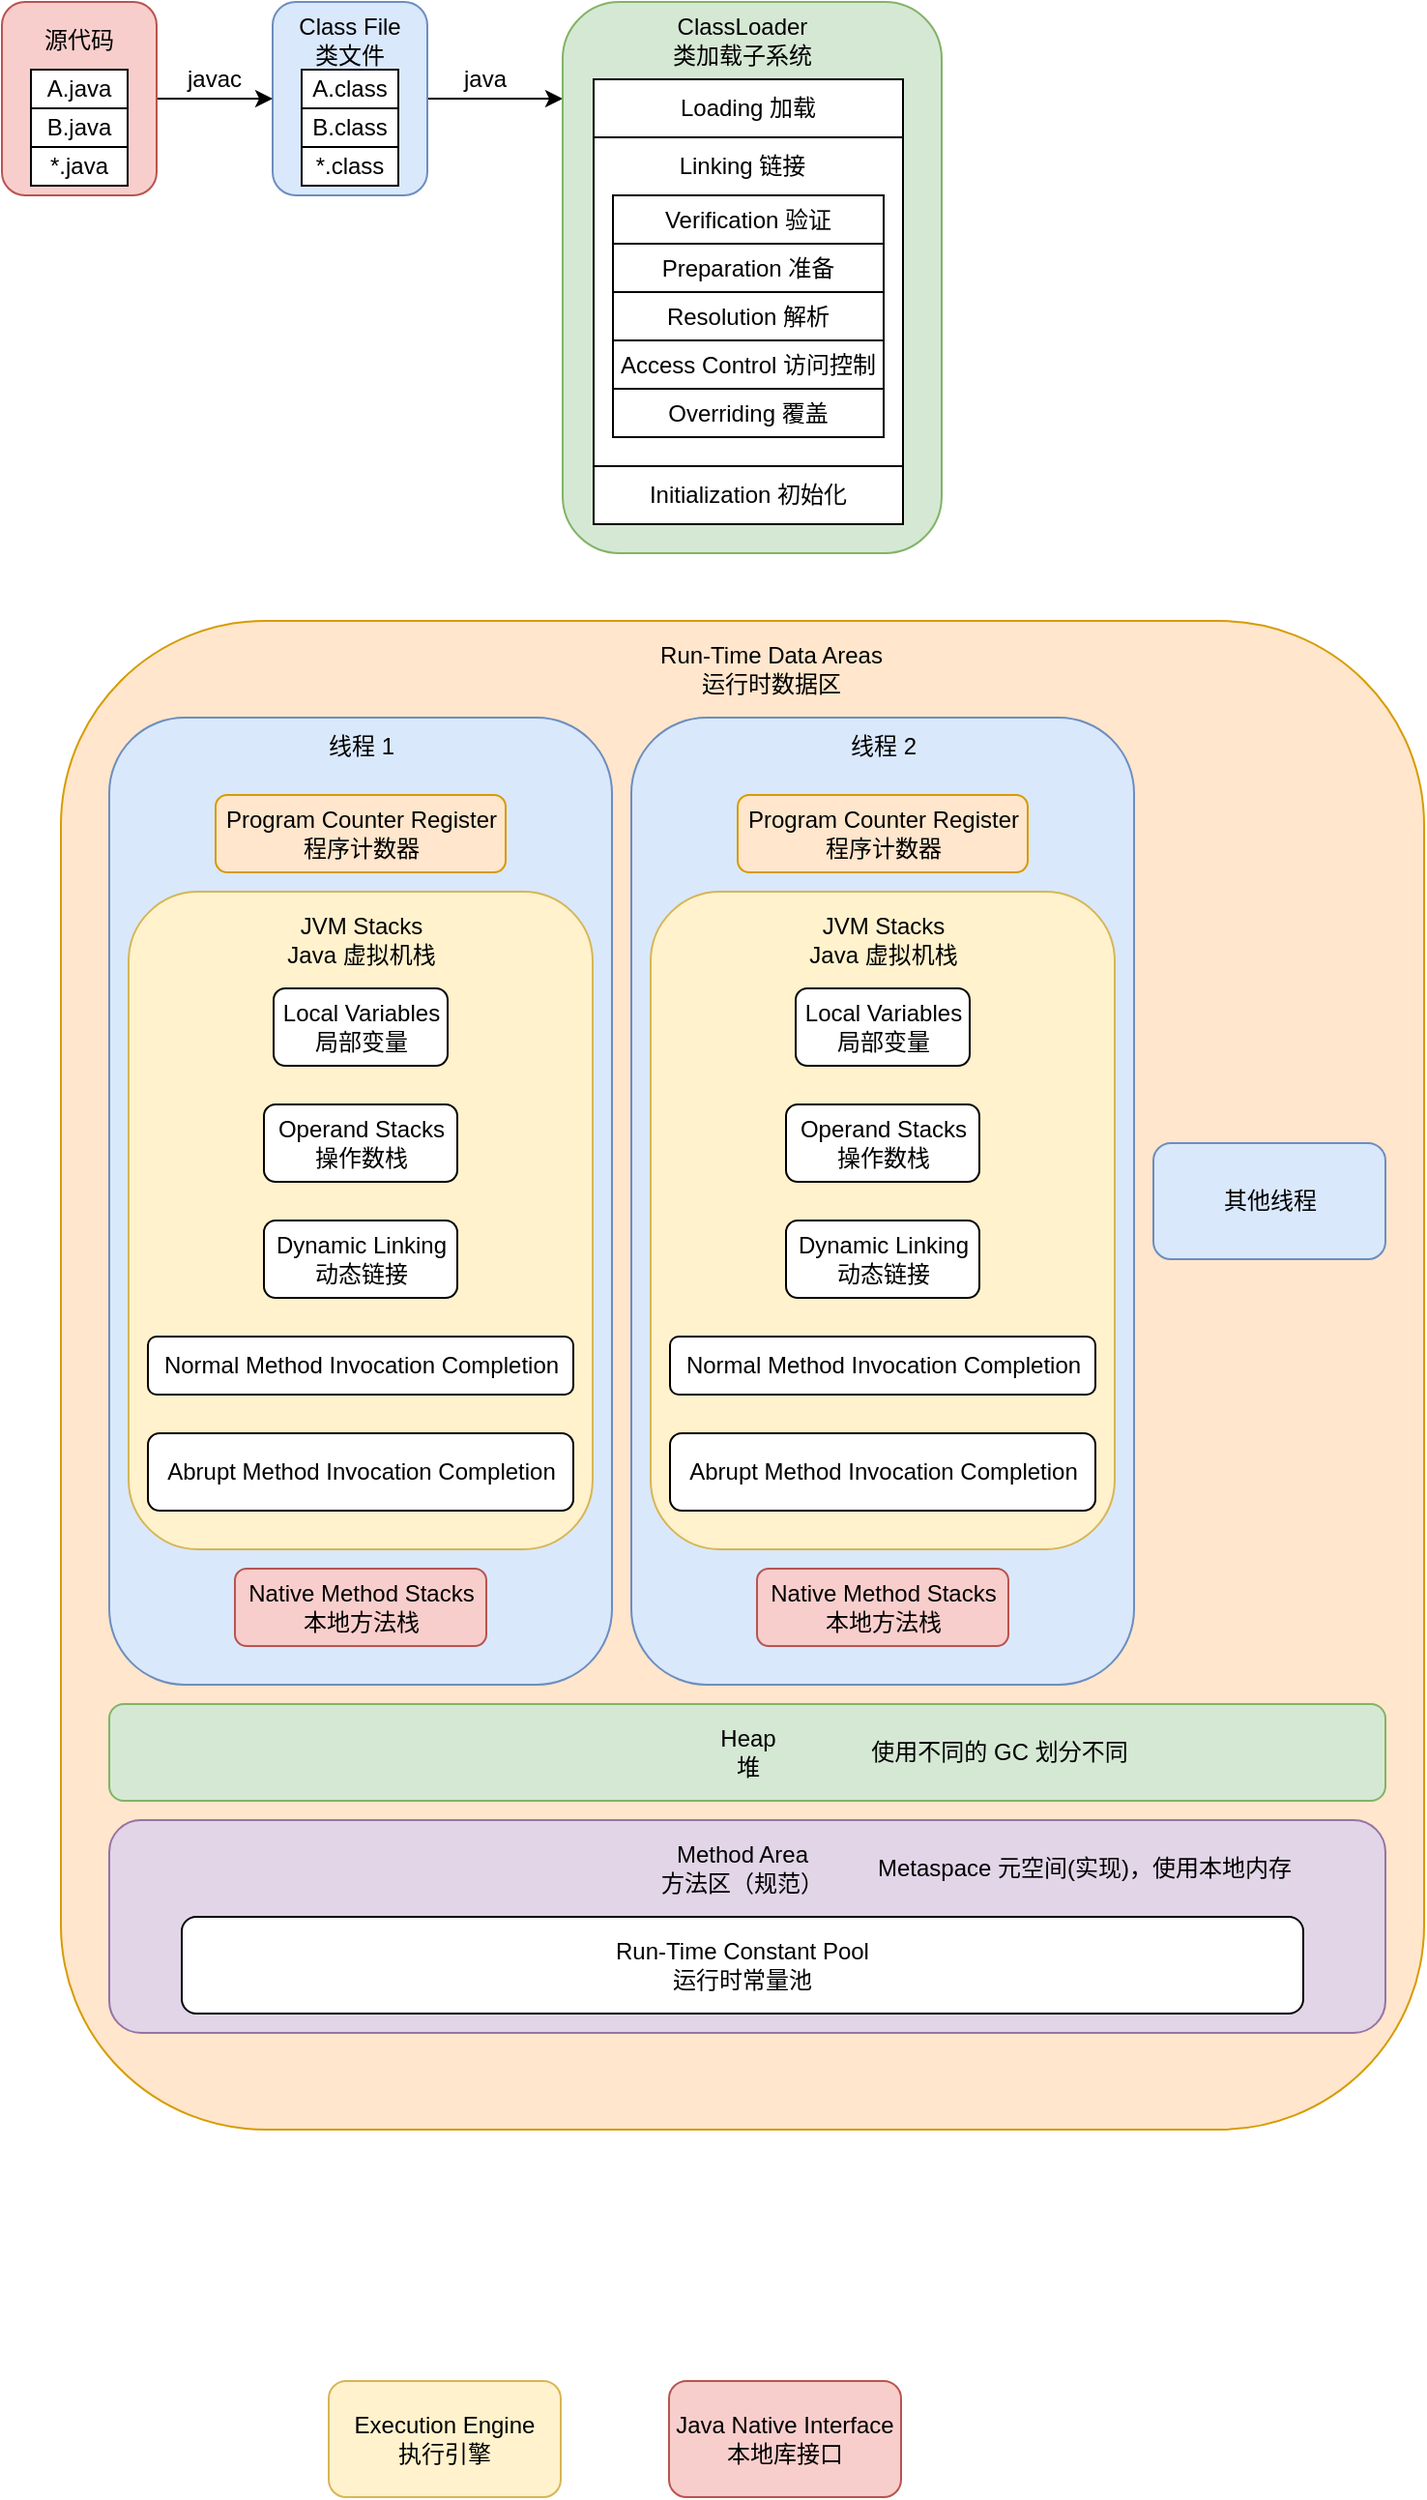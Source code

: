 <mxfile version="19.0.3" type="github">
  <diagram id="6Tbeg6fiVKVev9_hLxLQ" name="JDK 8">
    <mxGraphModel dx="860" dy="783" grid="1" gridSize="10" guides="1" tooltips="1" connect="1" arrows="1" fold="1" page="1" pageScale="1" pageWidth="827" pageHeight="1169" math="0" shadow="0">
      <root>
        <mxCell id="0" />
        <mxCell id="1" parent="0" />
        <mxCell id="T1TRoeOnjynByPeJNpTR-3" value="" style="rounded=1;whiteSpace=wrap;html=1;fillColor=#ffe6cc;strokeColor=#d79b00;" parent="1" vertex="1">
          <mxGeometry x="70.5" y="680" width="705" height="780" as="geometry" />
        </mxCell>
        <mxCell id="Zx5-llk8cj9wXCDovJZm-15" value="" style="rounded=1;whiteSpace=wrap;html=1;fillColor=#dae8fc;strokeColor=#6c8ebf;" vertex="1" parent="1">
          <mxGeometry x="95.5" y="730" width="260" height="500" as="geometry" />
        </mxCell>
        <mxCell id="T1TRoeOnjynByPeJNpTR-21" style="edgeStyle=orthogonalEdgeStyle;rounded=0;orthogonalLoop=1;jettySize=auto;html=1;" parent="1" source="T1TRoeOnjynByPeJNpTR-1" edge="1">
          <mxGeometry relative="1" as="geometry">
            <mxPoint x="330.0" y="410" as="targetPoint" />
          </mxGeometry>
        </mxCell>
        <mxCell id="T1TRoeOnjynByPeJNpTR-1" value="" style="rounded=1;whiteSpace=wrap;html=1;fillColor=#dae8fc;strokeColor=#6c8ebf;" parent="1" vertex="1">
          <mxGeometry x="180" y="360" width="80" height="100" as="geometry" />
        </mxCell>
        <mxCell id="T1TRoeOnjynByPeJNpTR-2" value="" style="rounded=1;whiteSpace=wrap;html=1;fillColor=#d5e8d4;strokeColor=#82b366;" parent="1" vertex="1">
          <mxGeometry x="330" y="360" width="196" height="285" as="geometry" />
        </mxCell>
        <mxCell id="T1TRoeOnjynByPeJNpTR-4" value="Execution Engine&lt;br&gt;执行引擎" style="rounded=1;whiteSpace=wrap;html=1;fillColor=#fff2cc;strokeColor=#d6b656;" parent="1" vertex="1">
          <mxGeometry x="209" y="1590" width="120" height="60" as="geometry" />
        </mxCell>
        <mxCell id="T1TRoeOnjynByPeJNpTR-5" value="Java Native Interface&lt;br&gt;本地库接口" style="rounded=1;whiteSpace=wrap;html=1;fillColor=#f8cecc;strokeColor=#b85450;" parent="1" vertex="1">
          <mxGeometry x="385" y="1590" width="120" height="60" as="geometry" />
        </mxCell>
        <mxCell id="T1TRoeOnjynByPeJNpTR-6" value="Class File&lt;br&gt;类文件" style="text;html=1;strokeColor=none;fillColor=none;align=center;verticalAlign=middle;whiteSpace=wrap;rounded=0;" parent="1" vertex="1">
          <mxGeometry x="190" y="365" width="60" height="30" as="geometry" />
        </mxCell>
        <mxCell id="T1TRoeOnjynByPeJNpTR-7" value="A.class" style="rounded=0;whiteSpace=wrap;html=1;" parent="1" vertex="1">
          <mxGeometry x="195" y="395" width="50" height="20" as="geometry" />
        </mxCell>
        <mxCell id="T1TRoeOnjynByPeJNpTR-8" value="B.class" style="rounded=0;whiteSpace=wrap;html=1;" parent="1" vertex="1">
          <mxGeometry x="195" y="415" width="50" height="20" as="geometry" />
        </mxCell>
        <mxCell id="T1TRoeOnjynByPeJNpTR-9" value="*.class" style="rounded=0;whiteSpace=wrap;html=1;" parent="1" vertex="1">
          <mxGeometry x="195" y="435" width="50" height="20" as="geometry" />
        </mxCell>
        <mxCell id="T1TRoeOnjynByPeJNpTR-17" style="edgeStyle=orthogonalEdgeStyle;rounded=0;orthogonalLoop=1;jettySize=auto;html=1;entryX=0;entryY=0.5;entryDx=0;entryDy=0;" parent="1" source="T1TRoeOnjynByPeJNpTR-11" target="T1TRoeOnjynByPeJNpTR-1" edge="1">
          <mxGeometry relative="1" as="geometry" />
        </mxCell>
        <mxCell id="T1TRoeOnjynByPeJNpTR-11" value="" style="rounded=1;whiteSpace=wrap;html=1;fillColor=#f8cecc;strokeColor=#b85450;" parent="1" vertex="1">
          <mxGeometry x="40" y="360" width="80" height="100" as="geometry" />
        </mxCell>
        <mxCell id="T1TRoeOnjynByPeJNpTR-12" value="源代码" style="text;html=1;strokeColor=none;fillColor=none;align=center;verticalAlign=middle;whiteSpace=wrap;rounded=0;" parent="1" vertex="1">
          <mxGeometry x="50" y="365" width="60" height="30" as="geometry" />
        </mxCell>
        <mxCell id="T1TRoeOnjynByPeJNpTR-13" value="A.java" style="rounded=0;whiteSpace=wrap;html=1;" parent="1" vertex="1">
          <mxGeometry x="55" y="395" width="50" height="20" as="geometry" />
        </mxCell>
        <mxCell id="T1TRoeOnjynByPeJNpTR-14" value="B.java" style="rounded=0;whiteSpace=wrap;html=1;" parent="1" vertex="1">
          <mxGeometry x="55" y="415" width="50" height="20" as="geometry" />
        </mxCell>
        <mxCell id="T1TRoeOnjynByPeJNpTR-15" value="*.java" style="rounded=0;whiteSpace=wrap;html=1;" parent="1" vertex="1">
          <mxGeometry x="55" y="435" width="50" height="20" as="geometry" />
        </mxCell>
        <mxCell id="T1TRoeOnjynByPeJNpTR-19" value="javac" style="text;html=1;strokeColor=none;fillColor=none;align=center;verticalAlign=middle;whiteSpace=wrap;rounded=0;" parent="1" vertex="1">
          <mxGeometry x="120" y="385" width="60" height="30" as="geometry" />
        </mxCell>
        <mxCell id="T1TRoeOnjynByPeJNpTR-23" value="java" style="text;html=1;strokeColor=none;fillColor=none;align=center;verticalAlign=middle;whiteSpace=wrap;rounded=0;" parent="1" vertex="1">
          <mxGeometry x="260" y="385" width="60" height="30" as="geometry" />
        </mxCell>
        <mxCell id="T1TRoeOnjynByPeJNpTR-24" value="ClassLoader&lt;br&gt;类加载子系统" style="text;html=1;strokeColor=none;fillColor=none;align=center;verticalAlign=middle;whiteSpace=wrap;rounded=0;" parent="1" vertex="1">
          <mxGeometry x="383" y="365" width="80" height="30" as="geometry" />
        </mxCell>
        <mxCell id="T1TRoeOnjynByPeJNpTR-25" value="Loading 加载" style="rounded=0;whiteSpace=wrap;html=1;" parent="1" vertex="1">
          <mxGeometry x="346" y="400" width="160" height="30" as="geometry" />
        </mxCell>
        <mxCell id="T1TRoeOnjynByPeJNpTR-26" value="" style="rounded=0;whiteSpace=wrap;html=1;" parent="1" vertex="1">
          <mxGeometry x="346" y="430" width="160" height="175" as="geometry" />
        </mxCell>
        <mxCell id="T1TRoeOnjynByPeJNpTR-27" value="Initialization 初始化" style="rounded=0;whiteSpace=wrap;html=1;" parent="1" vertex="1">
          <mxGeometry x="346" y="600" width="160" height="30" as="geometry" />
        </mxCell>
        <mxCell id="T1TRoeOnjynByPeJNpTR-29" value="Linking 链接" style="text;html=1;strokeColor=none;fillColor=none;align=center;verticalAlign=middle;whiteSpace=wrap;rounded=0;" parent="1" vertex="1">
          <mxGeometry x="383" y="430" width="80" height="30" as="geometry" />
        </mxCell>
        <mxCell id="T1TRoeOnjynByPeJNpTR-30" value="Verification 验证" style="rounded=0;whiteSpace=wrap;html=1;" parent="1" vertex="1">
          <mxGeometry x="356" y="460" width="140" height="25" as="geometry" />
        </mxCell>
        <mxCell id="T1TRoeOnjynByPeJNpTR-31" value="Preparation 准备" style="rounded=0;whiteSpace=wrap;html=1;" parent="1" vertex="1">
          <mxGeometry x="356" y="485" width="140" height="25" as="geometry" />
        </mxCell>
        <mxCell id="T1TRoeOnjynByPeJNpTR-32" value="Resolution 解析" style="rounded=0;whiteSpace=wrap;html=1;" parent="1" vertex="1">
          <mxGeometry x="356" y="510" width="140" height="25" as="geometry" />
        </mxCell>
        <mxCell id="T1TRoeOnjynByPeJNpTR-33" value="Access Control 访问控制" style="rounded=0;whiteSpace=wrap;html=1;" parent="1" vertex="1">
          <mxGeometry x="356" y="535" width="140" height="25" as="geometry" />
        </mxCell>
        <mxCell id="T1TRoeOnjynByPeJNpTR-34" value="Overriding 覆盖" style="rounded=0;whiteSpace=wrap;html=1;" parent="1" vertex="1">
          <mxGeometry x="356" y="560" width="140" height="25" as="geometry" />
        </mxCell>
        <mxCell id="Zx5-llk8cj9wXCDovJZm-1" value="Run-Time Data Areas&lt;br&gt;运行时数据区" style="text;html=1;strokeColor=none;fillColor=none;align=center;verticalAlign=middle;whiteSpace=wrap;rounded=0;" vertex="1" parent="1">
          <mxGeometry x="373" y="690" width="130" height="30" as="geometry" />
        </mxCell>
        <mxCell id="Zx5-llk8cj9wXCDovJZm-2" value="&lt;span style=&quot;&quot;&gt;Program Counter Register&lt;/span&gt;&lt;br style=&quot;&quot;&gt;&lt;span style=&quot;&quot;&gt;程序计数器&lt;/span&gt;" style="rounded=1;whiteSpace=wrap;html=1;fillColor=#ffe6cc;strokeColor=#d79b00;" vertex="1" parent="1">
          <mxGeometry x="150.5" y="770" width="150" height="40" as="geometry" />
        </mxCell>
        <mxCell id="Zx5-llk8cj9wXCDovJZm-4" value="" style="rounded=1;whiteSpace=wrap;html=1;fillColor=#fff2cc;strokeColor=#d6b656;" vertex="1" parent="1">
          <mxGeometry x="105.5" y="820" width="240" height="340" as="geometry" />
        </mxCell>
        <mxCell id="Zx5-llk8cj9wXCDovJZm-5" value="JVM Stacks&lt;br&gt;Java 虚拟机栈" style="text;html=1;strokeColor=none;fillColor=none;align=center;verticalAlign=middle;whiteSpace=wrap;rounded=0;" vertex="1" parent="1">
          <mxGeometry x="180.5" y="830" width="90" height="30" as="geometry" />
        </mxCell>
        <mxCell id="Zx5-llk8cj9wXCDovJZm-6" value="Heap&lt;br&gt;堆" style="rounded=1;whiteSpace=wrap;html=1;fillColor=#d5e8d4;strokeColor=#82b366;" vertex="1" parent="1">
          <mxGeometry x="95.5" y="1240" width="660" height="50" as="geometry" />
        </mxCell>
        <mxCell id="Zx5-llk8cj9wXCDovJZm-7" value="" style="rounded=1;whiteSpace=wrap;html=1;fillColor=#e1d5e7;strokeColor=#9673a6;" vertex="1" parent="1">
          <mxGeometry x="95.5" y="1300" width="660" height="110" as="geometry" />
        </mxCell>
        <mxCell id="Zx5-llk8cj9wXCDovJZm-8" value="Run-Time Constant Pool&lt;br&gt;运行时常量池" style="rounded=1;whiteSpace=wrap;html=1;" vertex="1" parent="1">
          <mxGeometry x="133" y="1350" width="580" height="50" as="geometry" />
        </mxCell>
        <mxCell id="Zx5-llk8cj9wXCDovJZm-9" value="Native Method Stacks&lt;br&gt;本地方法栈" style="rounded=1;whiteSpace=wrap;html=1;fillColor=#f8cecc;strokeColor=#b85450;" vertex="1" parent="1">
          <mxGeometry x="160.5" y="1170" width="130" height="40" as="geometry" />
        </mxCell>
        <mxCell id="Zx5-llk8cj9wXCDovJZm-10" value="Local Variables&lt;br&gt;局部变量" style="rounded=1;whiteSpace=wrap;html=1;" vertex="1" parent="1">
          <mxGeometry x="180.5" y="870" width="90" height="40" as="geometry" />
        </mxCell>
        <mxCell id="Zx5-llk8cj9wXCDovJZm-11" value="Operand Stacks&lt;br&gt;操作数栈" style="rounded=1;whiteSpace=wrap;html=1;" vertex="1" parent="1">
          <mxGeometry x="175.5" y="930" width="100" height="40" as="geometry" />
        </mxCell>
        <mxCell id="Zx5-llk8cj9wXCDovJZm-12" value="Dynamic Linking&lt;br&gt;动态链接" style="rounded=1;whiteSpace=wrap;html=1;" vertex="1" parent="1">
          <mxGeometry x="175.5" y="990" width="100" height="40" as="geometry" />
        </mxCell>
        <mxCell id="Zx5-llk8cj9wXCDovJZm-13" value="Normal Method Invocation Completion" style="rounded=1;whiteSpace=wrap;html=1;" vertex="1" parent="1">
          <mxGeometry x="115.5" y="1050" width="220" height="30" as="geometry" />
        </mxCell>
        <mxCell id="Zx5-llk8cj9wXCDovJZm-14" value="Abrupt Method Invocation Completion" style="rounded=1;whiteSpace=wrap;html=1;" vertex="1" parent="1">
          <mxGeometry x="115.5" y="1100" width="220" height="40" as="geometry" />
        </mxCell>
        <mxCell id="Zx5-llk8cj9wXCDovJZm-16" value="线程 1" style="text;html=1;strokeColor=none;fillColor=none;align=center;verticalAlign=middle;whiteSpace=wrap;rounded=0;" vertex="1" parent="1">
          <mxGeometry x="195.5" y="730" width="60" height="30" as="geometry" />
        </mxCell>
        <mxCell id="Zx5-llk8cj9wXCDovJZm-17" value="Method Area&lt;br&gt;方法区（规范）" style="text;html=1;strokeColor=none;fillColor=none;align=center;verticalAlign=middle;whiteSpace=wrap;rounded=0;" vertex="1" parent="1">
          <mxGeometry x="378" y="1310" width="90" height="30" as="geometry" />
        </mxCell>
        <mxCell id="Zx5-llk8cj9wXCDovJZm-18" value="" style="rounded=1;whiteSpace=wrap;html=1;fillColor=#dae8fc;strokeColor=#6c8ebf;" vertex="1" parent="1">
          <mxGeometry x="365.5" y="730" width="260" height="500" as="geometry" />
        </mxCell>
        <mxCell id="Zx5-llk8cj9wXCDovJZm-19" value="&lt;span style=&quot;&quot;&gt;Program Counter Register&lt;/span&gt;&lt;br style=&quot;&quot;&gt;&lt;span style=&quot;&quot;&gt;程序计数器&lt;/span&gt;" style="rounded=1;whiteSpace=wrap;html=1;fillColor=#ffe6cc;strokeColor=#d79b00;" vertex="1" parent="1">
          <mxGeometry x="420.5" y="770" width="150" height="40" as="geometry" />
        </mxCell>
        <mxCell id="Zx5-llk8cj9wXCDovJZm-20" value="" style="rounded=1;whiteSpace=wrap;html=1;fillColor=#fff2cc;strokeColor=#d6b656;" vertex="1" parent="1">
          <mxGeometry x="375.5" y="820" width="240" height="340" as="geometry" />
        </mxCell>
        <mxCell id="Zx5-llk8cj9wXCDovJZm-21" value="JVM Stacks&lt;br&gt;Java 虚拟机栈" style="text;html=1;strokeColor=none;fillColor=none;align=center;verticalAlign=middle;whiteSpace=wrap;rounded=0;" vertex="1" parent="1">
          <mxGeometry x="450.5" y="830" width="90" height="30" as="geometry" />
        </mxCell>
        <mxCell id="Zx5-llk8cj9wXCDovJZm-22" value="Native Method Stacks&lt;br&gt;本地方法栈" style="rounded=1;whiteSpace=wrap;html=1;fillColor=#f8cecc;strokeColor=#b85450;" vertex="1" parent="1">
          <mxGeometry x="430.5" y="1170" width="130" height="40" as="geometry" />
        </mxCell>
        <mxCell id="Zx5-llk8cj9wXCDovJZm-23" value="Local Variables&lt;br&gt;局部变量" style="rounded=1;whiteSpace=wrap;html=1;" vertex="1" parent="1">
          <mxGeometry x="450.5" y="870" width="90" height="40" as="geometry" />
        </mxCell>
        <mxCell id="Zx5-llk8cj9wXCDovJZm-24" value="Operand Stacks&lt;br&gt;操作数栈" style="rounded=1;whiteSpace=wrap;html=1;" vertex="1" parent="1">
          <mxGeometry x="445.5" y="930" width="100" height="40" as="geometry" />
        </mxCell>
        <mxCell id="Zx5-llk8cj9wXCDovJZm-25" value="Dynamic Linking&lt;br&gt;动态链接" style="rounded=1;whiteSpace=wrap;html=1;" vertex="1" parent="1">
          <mxGeometry x="445.5" y="990" width="100" height="40" as="geometry" />
        </mxCell>
        <mxCell id="Zx5-llk8cj9wXCDovJZm-26" value="Normal Method Invocation Completion" style="rounded=1;whiteSpace=wrap;html=1;" vertex="1" parent="1">
          <mxGeometry x="385.5" y="1050" width="220" height="30" as="geometry" />
        </mxCell>
        <mxCell id="Zx5-llk8cj9wXCDovJZm-27" value="Abrupt Method Invocation Completion" style="rounded=1;whiteSpace=wrap;html=1;" vertex="1" parent="1">
          <mxGeometry x="385.5" y="1100" width="220" height="40" as="geometry" />
        </mxCell>
        <mxCell id="Zx5-llk8cj9wXCDovJZm-28" value="线程 2" style="text;html=1;strokeColor=none;fillColor=none;align=center;verticalAlign=middle;whiteSpace=wrap;rounded=0;" vertex="1" parent="1">
          <mxGeometry x="465.5" y="730" width="60" height="30" as="geometry" />
        </mxCell>
        <mxCell id="Zx5-llk8cj9wXCDovJZm-29" value="其他线程" style="rounded=1;whiteSpace=wrap;html=1;fillColor=#dae8fc;strokeColor=#6c8ebf;" vertex="1" parent="1">
          <mxGeometry x="635.5" y="950" width="120" height="60" as="geometry" />
        </mxCell>
        <mxCell id="Zx5-llk8cj9wXCDovJZm-32" value="使用不同的 GC 划分不同" style="text;html=1;strokeColor=none;fillColor=none;align=center;verticalAlign=middle;whiteSpace=wrap;rounded=0;" vertex="1" parent="1">
          <mxGeometry x="480.5" y="1250" width="149.5" height="30" as="geometry" />
        </mxCell>
        <mxCell id="Zx5-llk8cj9wXCDovJZm-33" value="Metaspace 元空间(实现)，使用本地内存" style="text;html=1;strokeColor=none;fillColor=none;align=center;verticalAlign=middle;whiteSpace=wrap;rounded=0;" vertex="1" parent="1">
          <mxGeometry x="490" y="1310" width="220" height="30" as="geometry" />
        </mxCell>
      </root>
    </mxGraphModel>
  </diagram>
</mxfile>
